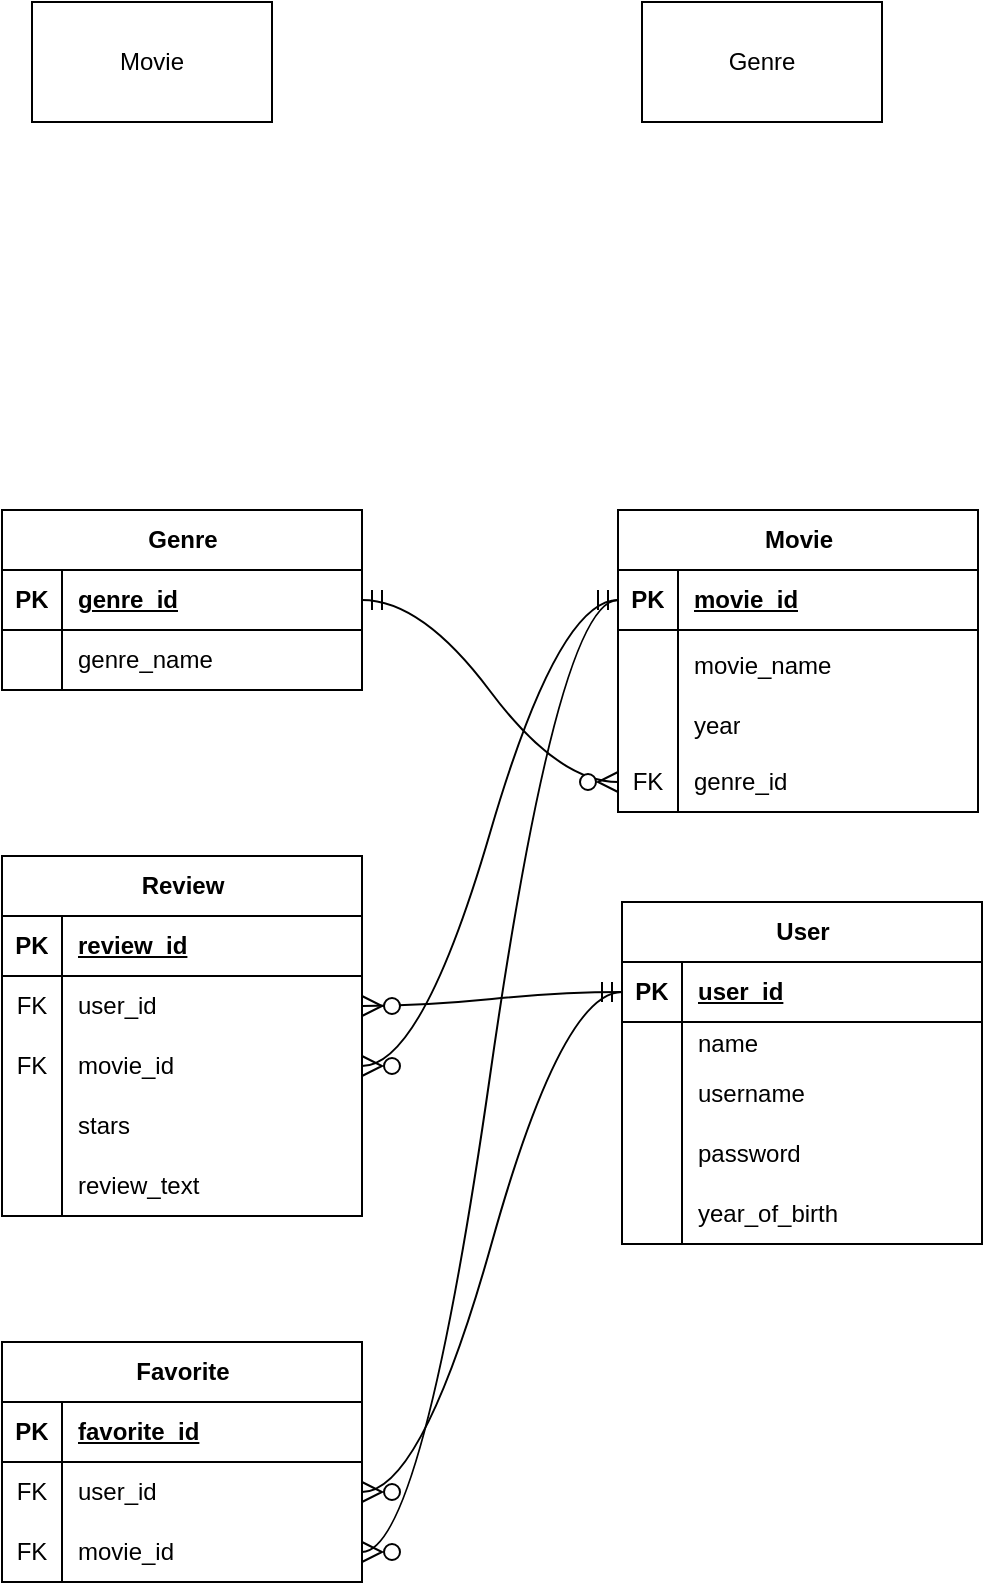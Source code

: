 <mxfile version="24.8.4">
  <diagram name="Sivu-1" id="q-h8Gh1qifL0H0Z0N1cE">
    <mxGraphModel dx="1050" dy="1019" grid="0" gridSize="10" guides="1" tooltips="1" connect="1" arrows="1" fold="1" page="0" pageScale="1" pageWidth="827" pageHeight="1169" math="0" shadow="0">
      <root>
        <mxCell id="0" />
        <mxCell id="1" parent="0" />
        <mxCell id="parZEccUY1Lb-XunvJWg-5" value="Genre" style="shape=table;startSize=30;container=1;collapsible=1;childLayout=tableLayout;fixedRows=1;rowLines=0;fontStyle=1;align=center;resizeLast=1;html=1;" vertex="1" parent="1">
          <mxGeometry x="21" y="155" width="180" height="90" as="geometry" />
        </mxCell>
        <mxCell id="parZEccUY1Lb-XunvJWg-6" value="" style="shape=tableRow;horizontal=0;startSize=0;swimlaneHead=0;swimlaneBody=0;fillColor=none;collapsible=0;dropTarget=0;points=[[0,0.5],[1,0.5]];portConstraint=eastwest;top=0;left=0;right=0;bottom=1;" vertex="1" parent="parZEccUY1Lb-XunvJWg-5">
          <mxGeometry y="30" width="180" height="30" as="geometry" />
        </mxCell>
        <mxCell id="parZEccUY1Lb-XunvJWg-7" value="PK" style="shape=partialRectangle;connectable=0;fillColor=none;top=0;left=0;bottom=0;right=0;fontStyle=1;overflow=hidden;whiteSpace=wrap;html=1;" vertex="1" parent="parZEccUY1Lb-XunvJWg-6">
          <mxGeometry width="30" height="30" as="geometry">
            <mxRectangle width="30" height="30" as="alternateBounds" />
          </mxGeometry>
        </mxCell>
        <mxCell id="parZEccUY1Lb-XunvJWg-8" value="genre_id" style="shape=partialRectangle;connectable=0;fillColor=none;top=0;left=0;bottom=0;right=0;align=left;spacingLeft=6;fontStyle=5;overflow=hidden;whiteSpace=wrap;html=1;" vertex="1" parent="parZEccUY1Lb-XunvJWg-6">
          <mxGeometry x="30" width="150" height="30" as="geometry">
            <mxRectangle width="150" height="30" as="alternateBounds" />
          </mxGeometry>
        </mxCell>
        <mxCell id="parZEccUY1Lb-XunvJWg-9" value="" style="shape=tableRow;horizontal=0;startSize=0;swimlaneHead=0;swimlaneBody=0;fillColor=none;collapsible=0;dropTarget=0;points=[[0,0.5],[1,0.5]];portConstraint=eastwest;top=0;left=0;right=0;bottom=0;" vertex="1" parent="parZEccUY1Lb-XunvJWg-5">
          <mxGeometry y="60" width="180" height="30" as="geometry" />
        </mxCell>
        <mxCell id="parZEccUY1Lb-XunvJWg-10" value="" style="shape=partialRectangle;connectable=0;fillColor=none;top=0;left=0;bottom=0;right=0;editable=1;overflow=hidden;whiteSpace=wrap;html=1;" vertex="1" parent="parZEccUY1Lb-XunvJWg-9">
          <mxGeometry width="30" height="30" as="geometry">
            <mxRectangle width="30" height="30" as="alternateBounds" />
          </mxGeometry>
        </mxCell>
        <mxCell id="parZEccUY1Lb-XunvJWg-11" value="genre_name" style="shape=partialRectangle;connectable=0;fillColor=none;top=0;left=0;bottom=0;right=0;align=left;spacingLeft=6;overflow=hidden;whiteSpace=wrap;html=1;" vertex="1" parent="parZEccUY1Lb-XunvJWg-9">
          <mxGeometry x="30" width="150" height="30" as="geometry">
            <mxRectangle width="150" height="30" as="alternateBounds" />
          </mxGeometry>
        </mxCell>
        <mxCell id="parZEccUY1Lb-XunvJWg-21" value="Movie" style="shape=table;startSize=30;container=1;collapsible=1;childLayout=tableLayout;fixedRows=1;rowLines=0;fontStyle=1;align=center;resizeLast=1;html=1;" vertex="1" parent="1">
          <mxGeometry x="329" y="155" width="180" height="151" as="geometry" />
        </mxCell>
        <mxCell id="parZEccUY1Lb-XunvJWg-22" value="" style="shape=tableRow;horizontal=0;startSize=0;swimlaneHead=0;swimlaneBody=0;fillColor=none;collapsible=0;dropTarget=0;points=[[0,0.5],[1,0.5]];portConstraint=eastwest;top=0;left=0;right=0;bottom=1;" vertex="1" parent="parZEccUY1Lb-XunvJWg-21">
          <mxGeometry y="30" width="180" height="30" as="geometry" />
        </mxCell>
        <mxCell id="parZEccUY1Lb-XunvJWg-23" value="PK" style="shape=partialRectangle;connectable=0;fillColor=none;top=0;left=0;bottom=0;right=0;fontStyle=1;overflow=hidden;whiteSpace=wrap;html=1;" vertex="1" parent="parZEccUY1Lb-XunvJWg-22">
          <mxGeometry width="30" height="30" as="geometry">
            <mxRectangle width="30" height="30" as="alternateBounds" />
          </mxGeometry>
        </mxCell>
        <mxCell id="parZEccUY1Lb-XunvJWg-24" value="movie_id" style="shape=partialRectangle;connectable=0;fillColor=none;top=0;left=0;bottom=0;right=0;align=left;spacingLeft=6;fontStyle=5;overflow=hidden;whiteSpace=wrap;html=1;" vertex="1" parent="parZEccUY1Lb-XunvJWg-22">
          <mxGeometry x="30" width="150" height="30" as="geometry">
            <mxRectangle width="150" height="30" as="alternateBounds" />
          </mxGeometry>
        </mxCell>
        <mxCell id="parZEccUY1Lb-XunvJWg-25" value="" style="shape=tableRow;horizontal=0;startSize=0;swimlaneHead=0;swimlaneBody=0;fillColor=none;collapsible=0;dropTarget=0;points=[[0,0.5],[1,0.5]];portConstraint=eastwest;top=0;left=0;right=0;bottom=0;" vertex="1" parent="parZEccUY1Lb-XunvJWg-21">
          <mxGeometry y="60" width="180" height="35" as="geometry" />
        </mxCell>
        <mxCell id="parZEccUY1Lb-XunvJWg-26" value="" style="shape=partialRectangle;connectable=0;fillColor=none;top=0;left=0;bottom=0;right=0;editable=1;overflow=hidden;whiteSpace=wrap;html=1;" vertex="1" parent="parZEccUY1Lb-XunvJWg-25">
          <mxGeometry width="30" height="35" as="geometry">
            <mxRectangle width="30" height="35" as="alternateBounds" />
          </mxGeometry>
        </mxCell>
        <mxCell id="parZEccUY1Lb-XunvJWg-27" value="movie_name" style="shape=partialRectangle;connectable=0;fillColor=none;top=0;left=0;bottom=0;right=0;align=left;spacingLeft=6;overflow=hidden;whiteSpace=wrap;html=1;" vertex="1" parent="parZEccUY1Lb-XunvJWg-25">
          <mxGeometry x="30" width="150" height="35" as="geometry">
            <mxRectangle width="150" height="35" as="alternateBounds" />
          </mxGeometry>
        </mxCell>
        <mxCell id="parZEccUY1Lb-XunvJWg-28" value="" style="shape=tableRow;horizontal=0;startSize=0;swimlaneHead=0;swimlaneBody=0;fillColor=none;collapsible=0;dropTarget=0;points=[[0,0.5],[1,0.5]];portConstraint=eastwest;top=0;left=0;right=0;bottom=0;" vertex="1" parent="parZEccUY1Lb-XunvJWg-21">
          <mxGeometry y="95" width="180" height="26" as="geometry" />
        </mxCell>
        <mxCell id="parZEccUY1Lb-XunvJWg-29" value="" style="shape=partialRectangle;connectable=0;fillColor=none;top=0;left=0;bottom=0;right=0;editable=1;overflow=hidden;whiteSpace=wrap;html=1;" vertex="1" parent="parZEccUY1Lb-XunvJWg-28">
          <mxGeometry width="30" height="26" as="geometry">
            <mxRectangle width="30" height="26" as="alternateBounds" />
          </mxGeometry>
        </mxCell>
        <mxCell id="parZEccUY1Lb-XunvJWg-30" value="year" style="shape=partialRectangle;connectable=0;fillColor=none;top=0;left=0;bottom=0;right=0;align=left;spacingLeft=6;overflow=hidden;whiteSpace=wrap;html=1;" vertex="1" parent="parZEccUY1Lb-XunvJWg-28">
          <mxGeometry x="30" width="150" height="26" as="geometry">
            <mxRectangle width="150" height="26" as="alternateBounds" />
          </mxGeometry>
        </mxCell>
        <mxCell id="parZEccUY1Lb-XunvJWg-31" value="" style="shape=tableRow;horizontal=0;startSize=0;swimlaneHead=0;swimlaneBody=0;fillColor=none;collapsible=0;dropTarget=0;points=[[0,0.5],[1,0.5]];portConstraint=eastwest;top=0;left=0;right=0;bottom=0;" vertex="1" parent="parZEccUY1Lb-XunvJWg-21">
          <mxGeometry y="121" width="180" height="30" as="geometry" />
        </mxCell>
        <mxCell id="parZEccUY1Lb-XunvJWg-32" value="FK" style="shape=partialRectangle;connectable=0;fillColor=none;top=0;left=0;bottom=0;right=0;editable=1;overflow=hidden;whiteSpace=wrap;html=1;" vertex="1" parent="parZEccUY1Lb-XunvJWg-31">
          <mxGeometry width="30" height="30" as="geometry">
            <mxRectangle width="30" height="30" as="alternateBounds" />
          </mxGeometry>
        </mxCell>
        <mxCell id="parZEccUY1Lb-XunvJWg-33" value="genre_id" style="shape=partialRectangle;connectable=0;fillColor=none;top=0;left=0;bottom=0;right=0;align=left;spacingLeft=6;overflow=hidden;whiteSpace=wrap;html=1;" vertex="1" parent="parZEccUY1Lb-XunvJWg-31">
          <mxGeometry x="30" width="150" height="30" as="geometry">
            <mxRectangle width="150" height="30" as="alternateBounds" />
          </mxGeometry>
        </mxCell>
        <mxCell id="parZEccUY1Lb-XunvJWg-37" value="Movie" style="rounded=0;whiteSpace=wrap;html=1;" vertex="1" parent="1">
          <mxGeometry x="36" y="-99" width="120" height="60" as="geometry" />
        </mxCell>
        <mxCell id="parZEccUY1Lb-XunvJWg-39" value="Genre" style="rounded=0;whiteSpace=wrap;html=1;" vertex="1" parent="1">
          <mxGeometry x="341" y="-99" width="120" height="60" as="geometry" />
        </mxCell>
        <mxCell id="parZEccUY1Lb-XunvJWg-40" value="User" style="shape=table;startSize=30;container=1;collapsible=1;childLayout=tableLayout;fixedRows=1;rowLines=0;fontStyle=1;align=center;resizeLast=1;html=1;" vertex="1" parent="1">
          <mxGeometry x="331" y="351" width="180" height="171" as="geometry" />
        </mxCell>
        <mxCell id="parZEccUY1Lb-XunvJWg-41" value="" style="shape=tableRow;horizontal=0;startSize=0;swimlaneHead=0;swimlaneBody=0;fillColor=none;collapsible=0;dropTarget=0;points=[[0,0.5],[1,0.5]];portConstraint=eastwest;top=0;left=0;right=0;bottom=1;" vertex="1" parent="parZEccUY1Lb-XunvJWg-40">
          <mxGeometry y="30" width="180" height="30" as="geometry" />
        </mxCell>
        <mxCell id="parZEccUY1Lb-XunvJWg-42" value="PK" style="shape=partialRectangle;connectable=0;fillColor=none;top=0;left=0;bottom=0;right=0;fontStyle=1;overflow=hidden;whiteSpace=wrap;html=1;" vertex="1" parent="parZEccUY1Lb-XunvJWg-41">
          <mxGeometry width="30" height="30" as="geometry">
            <mxRectangle width="30" height="30" as="alternateBounds" />
          </mxGeometry>
        </mxCell>
        <mxCell id="parZEccUY1Lb-XunvJWg-43" value="user_id" style="shape=partialRectangle;connectable=0;fillColor=none;top=0;left=0;bottom=0;right=0;align=left;spacingLeft=6;fontStyle=5;overflow=hidden;whiteSpace=wrap;html=1;" vertex="1" parent="parZEccUY1Lb-XunvJWg-41">
          <mxGeometry x="30" width="150" height="30" as="geometry">
            <mxRectangle width="150" height="30" as="alternateBounds" />
          </mxGeometry>
        </mxCell>
        <mxCell id="parZEccUY1Lb-XunvJWg-44" value="" style="shape=tableRow;horizontal=0;startSize=0;swimlaneHead=0;swimlaneBody=0;fillColor=none;collapsible=0;dropTarget=0;points=[[0,0.5],[1,0.5]];portConstraint=eastwest;top=0;left=0;right=0;bottom=0;" vertex="1" parent="parZEccUY1Lb-XunvJWg-40">
          <mxGeometry y="60" width="180" height="21" as="geometry" />
        </mxCell>
        <mxCell id="parZEccUY1Lb-XunvJWg-45" value="" style="shape=partialRectangle;connectable=0;fillColor=none;top=0;left=0;bottom=0;right=0;editable=1;overflow=hidden;whiteSpace=wrap;html=1;" vertex="1" parent="parZEccUY1Lb-XunvJWg-44">
          <mxGeometry width="30" height="21" as="geometry">
            <mxRectangle width="30" height="21" as="alternateBounds" />
          </mxGeometry>
        </mxCell>
        <mxCell id="parZEccUY1Lb-XunvJWg-46" value="name" style="shape=partialRectangle;connectable=0;fillColor=none;top=0;left=0;bottom=0;right=0;align=left;spacingLeft=6;overflow=hidden;whiteSpace=wrap;html=1;" vertex="1" parent="parZEccUY1Lb-XunvJWg-44">
          <mxGeometry x="30" width="150" height="21" as="geometry">
            <mxRectangle width="150" height="21" as="alternateBounds" />
          </mxGeometry>
        </mxCell>
        <mxCell id="parZEccUY1Lb-XunvJWg-47" value="" style="shape=tableRow;horizontal=0;startSize=0;swimlaneHead=0;swimlaneBody=0;fillColor=none;collapsible=0;dropTarget=0;points=[[0,0.5],[1,0.5]];portConstraint=eastwest;top=0;left=0;right=0;bottom=0;" vertex="1" parent="parZEccUY1Lb-XunvJWg-40">
          <mxGeometry y="81" width="180" height="30" as="geometry" />
        </mxCell>
        <mxCell id="parZEccUY1Lb-XunvJWg-48" value="" style="shape=partialRectangle;connectable=0;fillColor=none;top=0;left=0;bottom=0;right=0;editable=1;overflow=hidden;whiteSpace=wrap;html=1;" vertex="1" parent="parZEccUY1Lb-XunvJWg-47">
          <mxGeometry width="30" height="30" as="geometry">
            <mxRectangle width="30" height="30" as="alternateBounds" />
          </mxGeometry>
        </mxCell>
        <mxCell id="parZEccUY1Lb-XunvJWg-49" value="username" style="shape=partialRectangle;connectable=0;fillColor=none;top=0;left=0;bottom=0;right=0;align=left;spacingLeft=6;overflow=hidden;whiteSpace=wrap;html=1;" vertex="1" parent="parZEccUY1Lb-XunvJWg-47">
          <mxGeometry x="30" width="150" height="30" as="geometry">
            <mxRectangle width="150" height="30" as="alternateBounds" />
          </mxGeometry>
        </mxCell>
        <mxCell id="parZEccUY1Lb-XunvJWg-53" value="" style="shape=tableRow;horizontal=0;startSize=0;swimlaneHead=0;swimlaneBody=0;fillColor=none;collapsible=0;dropTarget=0;points=[[0,0.5],[1,0.5]];portConstraint=eastwest;top=0;left=0;right=0;bottom=0;" vertex="1" parent="parZEccUY1Lb-XunvJWg-40">
          <mxGeometry y="111" width="180" height="30" as="geometry" />
        </mxCell>
        <mxCell id="parZEccUY1Lb-XunvJWg-54" value="" style="shape=partialRectangle;connectable=0;fillColor=none;top=0;left=0;bottom=0;right=0;editable=1;overflow=hidden;whiteSpace=wrap;html=1;" vertex="1" parent="parZEccUY1Lb-XunvJWg-53">
          <mxGeometry width="30" height="30" as="geometry">
            <mxRectangle width="30" height="30" as="alternateBounds" />
          </mxGeometry>
        </mxCell>
        <mxCell id="parZEccUY1Lb-XunvJWg-55" value="password" style="shape=partialRectangle;connectable=0;fillColor=none;top=0;left=0;bottom=0;right=0;align=left;spacingLeft=6;overflow=hidden;whiteSpace=wrap;html=1;" vertex="1" parent="parZEccUY1Lb-XunvJWg-53">
          <mxGeometry x="30" width="150" height="30" as="geometry">
            <mxRectangle width="150" height="30" as="alternateBounds" />
          </mxGeometry>
        </mxCell>
        <mxCell id="parZEccUY1Lb-XunvJWg-50" value="" style="shape=tableRow;horizontal=0;startSize=0;swimlaneHead=0;swimlaneBody=0;fillColor=none;collapsible=0;dropTarget=0;points=[[0,0.5],[1,0.5]];portConstraint=eastwest;top=0;left=0;right=0;bottom=0;" vertex="1" parent="parZEccUY1Lb-XunvJWg-40">
          <mxGeometry y="141" width="180" height="30" as="geometry" />
        </mxCell>
        <mxCell id="parZEccUY1Lb-XunvJWg-51" value="" style="shape=partialRectangle;connectable=0;fillColor=none;top=0;left=0;bottom=0;right=0;editable=1;overflow=hidden;whiteSpace=wrap;html=1;" vertex="1" parent="parZEccUY1Lb-XunvJWg-50">
          <mxGeometry width="30" height="30" as="geometry">
            <mxRectangle width="30" height="30" as="alternateBounds" />
          </mxGeometry>
        </mxCell>
        <mxCell id="parZEccUY1Lb-XunvJWg-52" value="year_of_birth" style="shape=partialRectangle;connectable=0;fillColor=none;top=0;left=0;bottom=0;right=0;align=left;spacingLeft=6;overflow=hidden;whiteSpace=wrap;html=1;" vertex="1" parent="parZEccUY1Lb-XunvJWg-50">
          <mxGeometry x="30" width="150" height="30" as="geometry">
            <mxRectangle width="150" height="30" as="alternateBounds" />
          </mxGeometry>
        </mxCell>
        <mxCell id="parZEccUY1Lb-XunvJWg-56" value="Review" style="shape=table;startSize=30;container=1;collapsible=1;childLayout=tableLayout;fixedRows=1;rowLines=0;fontStyle=1;align=center;resizeLast=1;html=1;" vertex="1" parent="1">
          <mxGeometry x="21" y="328" width="180" height="180" as="geometry" />
        </mxCell>
        <mxCell id="parZEccUY1Lb-XunvJWg-57" value="" style="shape=tableRow;horizontal=0;startSize=0;swimlaneHead=0;swimlaneBody=0;fillColor=none;collapsible=0;dropTarget=0;points=[[0,0.5],[1,0.5]];portConstraint=eastwest;top=0;left=0;right=0;bottom=1;" vertex="1" parent="parZEccUY1Lb-XunvJWg-56">
          <mxGeometry y="30" width="180" height="30" as="geometry" />
        </mxCell>
        <mxCell id="parZEccUY1Lb-XunvJWg-58" value="PK" style="shape=partialRectangle;connectable=0;fillColor=none;top=0;left=0;bottom=0;right=0;fontStyle=1;overflow=hidden;whiteSpace=wrap;html=1;" vertex="1" parent="parZEccUY1Lb-XunvJWg-57">
          <mxGeometry width="30" height="30" as="geometry">
            <mxRectangle width="30" height="30" as="alternateBounds" />
          </mxGeometry>
        </mxCell>
        <mxCell id="parZEccUY1Lb-XunvJWg-59" value="review_id" style="shape=partialRectangle;connectable=0;fillColor=none;top=0;left=0;bottom=0;right=0;align=left;spacingLeft=6;fontStyle=5;overflow=hidden;whiteSpace=wrap;html=1;" vertex="1" parent="parZEccUY1Lb-XunvJWg-57">
          <mxGeometry x="30" width="150" height="30" as="geometry">
            <mxRectangle width="150" height="30" as="alternateBounds" />
          </mxGeometry>
        </mxCell>
        <mxCell id="parZEccUY1Lb-XunvJWg-60" value="" style="shape=tableRow;horizontal=0;startSize=0;swimlaneHead=0;swimlaneBody=0;fillColor=none;collapsible=0;dropTarget=0;points=[[0,0.5],[1,0.5]];portConstraint=eastwest;top=0;left=0;right=0;bottom=0;" vertex="1" parent="parZEccUY1Lb-XunvJWg-56">
          <mxGeometry y="60" width="180" height="30" as="geometry" />
        </mxCell>
        <mxCell id="parZEccUY1Lb-XunvJWg-61" value="FK" style="shape=partialRectangle;connectable=0;fillColor=none;top=0;left=0;bottom=0;right=0;editable=1;overflow=hidden;whiteSpace=wrap;html=1;" vertex="1" parent="parZEccUY1Lb-XunvJWg-60">
          <mxGeometry width="30" height="30" as="geometry">
            <mxRectangle width="30" height="30" as="alternateBounds" />
          </mxGeometry>
        </mxCell>
        <mxCell id="parZEccUY1Lb-XunvJWg-62" value="user_id" style="shape=partialRectangle;connectable=0;fillColor=none;top=0;left=0;bottom=0;right=0;align=left;spacingLeft=6;overflow=hidden;whiteSpace=wrap;html=1;" vertex="1" parent="parZEccUY1Lb-XunvJWg-60">
          <mxGeometry x="30" width="150" height="30" as="geometry">
            <mxRectangle width="150" height="30" as="alternateBounds" />
          </mxGeometry>
        </mxCell>
        <mxCell id="parZEccUY1Lb-XunvJWg-63" value="" style="shape=tableRow;horizontal=0;startSize=0;swimlaneHead=0;swimlaneBody=0;fillColor=none;collapsible=0;dropTarget=0;points=[[0,0.5],[1,0.5]];portConstraint=eastwest;top=0;left=0;right=0;bottom=0;" vertex="1" parent="parZEccUY1Lb-XunvJWg-56">
          <mxGeometry y="90" width="180" height="30" as="geometry" />
        </mxCell>
        <mxCell id="parZEccUY1Lb-XunvJWg-64" value="FK" style="shape=partialRectangle;connectable=0;fillColor=none;top=0;left=0;bottom=0;right=0;editable=1;overflow=hidden;whiteSpace=wrap;html=1;" vertex="1" parent="parZEccUY1Lb-XunvJWg-63">
          <mxGeometry width="30" height="30" as="geometry">
            <mxRectangle width="30" height="30" as="alternateBounds" />
          </mxGeometry>
        </mxCell>
        <mxCell id="parZEccUY1Lb-XunvJWg-65" value="movie_id" style="shape=partialRectangle;connectable=0;fillColor=none;top=0;left=0;bottom=0;right=0;align=left;spacingLeft=6;overflow=hidden;whiteSpace=wrap;html=1;" vertex="1" parent="parZEccUY1Lb-XunvJWg-63">
          <mxGeometry x="30" width="150" height="30" as="geometry">
            <mxRectangle width="150" height="30" as="alternateBounds" />
          </mxGeometry>
        </mxCell>
        <mxCell id="parZEccUY1Lb-XunvJWg-82" value="" style="shape=tableRow;horizontal=0;startSize=0;swimlaneHead=0;swimlaneBody=0;fillColor=none;collapsible=0;dropTarget=0;points=[[0,0.5],[1,0.5]];portConstraint=eastwest;top=0;left=0;right=0;bottom=0;" vertex="1" parent="parZEccUY1Lb-XunvJWg-56">
          <mxGeometry y="120" width="180" height="30" as="geometry" />
        </mxCell>
        <mxCell id="parZEccUY1Lb-XunvJWg-83" value="" style="shape=partialRectangle;connectable=0;fillColor=none;top=0;left=0;bottom=0;right=0;editable=1;overflow=hidden;whiteSpace=wrap;html=1;" vertex="1" parent="parZEccUY1Lb-XunvJWg-82">
          <mxGeometry width="30" height="30" as="geometry">
            <mxRectangle width="30" height="30" as="alternateBounds" />
          </mxGeometry>
        </mxCell>
        <mxCell id="parZEccUY1Lb-XunvJWg-84" value="stars" style="shape=partialRectangle;connectable=0;fillColor=none;top=0;left=0;bottom=0;right=0;align=left;spacingLeft=6;overflow=hidden;whiteSpace=wrap;html=1;" vertex="1" parent="parZEccUY1Lb-XunvJWg-82">
          <mxGeometry x="30" width="150" height="30" as="geometry">
            <mxRectangle width="150" height="30" as="alternateBounds" />
          </mxGeometry>
        </mxCell>
        <mxCell id="parZEccUY1Lb-XunvJWg-66" value="" style="shape=tableRow;horizontal=0;startSize=0;swimlaneHead=0;swimlaneBody=0;fillColor=none;collapsible=0;dropTarget=0;points=[[0,0.5],[1,0.5]];portConstraint=eastwest;top=0;left=0;right=0;bottom=0;" vertex="1" parent="parZEccUY1Lb-XunvJWg-56">
          <mxGeometry y="150" width="180" height="30" as="geometry" />
        </mxCell>
        <mxCell id="parZEccUY1Lb-XunvJWg-67" value="" style="shape=partialRectangle;connectable=0;fillColor=none;top=0;left=0;bottom=0;right=0;editable=1;overflow=hidden;whiteSpace=wrap;html=1;" vertex="1" parent="parZEccUY1Lb-XunvJWg-66">
          <mxGeometry width="30" height="30" as="geometry">
            <mxRectangle width="30" height="30" as="alternateBounds" />
          </mxGeometry>
        </mxCell>
        <mxCell id="parZEccUY1Lb-XunvJWg-68" value="review_text" style="shape=partialRectangle;connectable=0;fillColor=none;top=0;left=0;bottom=0;right=0;align=left;spacingLeft=6;overflow=hidden;whiteSpace=wrap;html=1;" vertex="1" parent="parZEccUY1Lb-XunvJWg-66">
          <mxGeometry x="30" width="150" height="30" as="geometry">
            <mxRectangle width="150" height="30" as="alternateBounds" />
          </mxGeometry>
        </mxCell>
        <mxCell id="parZEccUY1Lb-XunvJWg-69" value="Favorite" style="shape=table;startSize=30;container=1;collapsible=1;childLayout=tableLayout;fixedRows=1;rowLines=0;fontStyle=1;align=center;resizeLast=1;html=1;" vertex="1" parent="1">
          <mxGeometry x="21" y="571" width="180" height="120" as="geometry" />
        </mxCell>
        <mxCell id="parZEccUY1Lb-XunvJWg-70" value="" style="shape=tableRow;horizontal=0;startSize=0;swimlaneHead=0;swimlaneBody=0;fillColor=none;collapsible=0;dropTarget=0;points=[[0,0.5],[1,0.5]];portConstraint=eastwest;top=0;left=0;right=0;bottom=1;" vertex="1" parent="parZEccUY1Lb-XunvJWg-69">
          <mxGeometry y="30" width="180" height="30" as="geometry" />
        </mxCell>
        <mxCell id="parZEccUY1Lb-XunvJWg-71" value="PK" style="shape=partialRectangle;connectable=0;fillColor=none;top=0;left=0;bottom=0;right=0;fontStyle=1;overflow=hidden;whiteSpace=wrap;html=1;" vertex="1" parent="parZEccUY1Lb-XunvJWg-70">
          <mxGeometry width="30" height="30" as="geometry">
            <mxRectangle width="30" height="30" as="alternateBounds" />
          </mxGeometry>
        </mxCell>
        <mxCell id="parZEccUY1Lb-XunvJWg-72" value="favorite_id" style="shape=partialRectangle;connectable=0;fillColor=none;top=0;left=0;bottom=0;right=0;align=left;spacingLeft=6;fontStyle=5;overflow=hidden;whiteSpace=wrap;html=1;" vertex="1" parent="parZEccUY1Lb-XunvJWg-70">
          <mxGeometry x="30" width="150" height="30" as="geometry">
            <mxRectangle width="150" height="30" as="alternateBounds" />
          </mxGeometry>
        </mxCell>
        <mxCell id="parZEccUY1Lb-XunvJWg-73" value="" style="shape=tableRow;horizontal=0;startSize=0;swimlaneHead=0;swimlaneBody=0;fillColor=none;collapsible=0;dropTarget=0;points=[[0,0.5],[1,0.5]];portConstraint=eastwest;top=0;left=0;right=0;bottom=0;" vertex="1" parent="parZEccUY1Lb-XunvJWg-69">
          <mxGeometry y="60" width="180" height="30" as="geometry" />
        </mxCell>
        <mxCell id="parZEccUY1Lb-XunvJWg-74" value="FK" style="shape=partialRectangle;connectable=0;fillColor=none;top=0;left=0;bottom=0;right=0;editable=1;overflow=hidden;whiteSpace=wrap;html=1;" vertex="1" parent="parZEccUY1Lb-XunvJWg-73">
          <mxGeometry width="30" height="30" as="geometry">
            <mxRectangle width="30" height="30" as="alternateBounds" />
          </mxGeometry>
        </mxCell>
        <mxCell id="parZEccUY1Lb-XunvJWg-75" value="user_id" style="shape=partialRectangle;connectable=0;fillColor=none;top=0;left=0;bottom=0;right=0;align=left;spacingLeft=6;overflow=hidden;whiteSpace=wrap;html=1;" vertex="1" parent="parZEccUY1Lb-XunvJWg-73">
          <mxGeometry x="30" width="150" height="30" as="geometry">
            <mxRectangle width="150" height="30" as="alternateBounds" />
          </mxGeometry>
        </mxCell>
        <mxCell id="parZEccUY1Lb-XunvJWg-76" value="" style="shape=tableRow;horizontal=0;startSize=0;swimlaneHead=0;swimlaneBody=0;fillColor=none;collapsible=0;dropTarget=0;points=[[0,0.5],[1,0.5]];portConstraint=eastwest;top=0;left=0;right=0;bottom=0;" vertex="1" parent="parZEccUY1Lb-XunvJWg-69">
          <mxGeometry y="90" width="180" height="30" as="geometry" />
        </mxCell>
        <mxCell id="parZEccUY1Lb-XunvJWg-77" value="FK" style="shape=partialRectangle;connectable=0;fillColor=none;top=0;left=0;bottom=0;right=0;editable=1;overflow=hidden;whiteSpace=wrap;html=1;" vertex="1" parent="parZEccUY1Lb-XunvJWg-76">
          <mxGeometry width="30" height="30" as="geometry">
            <mxRectangle width="30" height="30" as="alternateBounds" />
          </mxGeometry>
        </mxCell>
        <mxCell id="parZEccUY1Lb-XunvJWg-78" value="movie_id" style="shape=partialRectangle;connectable=0;fillColor=none;top=0;left=0;bottom=0;right=0;align=left;spacingLeft=6;overflow=hidden;whiteSpace=wrap;html=1;" vertex="1" parent="parZEccUY1Lb-XunvJWg-76">
          <mxGeometry x="30" width="150" height="30" as="geometry">
            <mxRectangle width="150" height="30" as="alternateBounds" />
          </mxGeometry>
        </mxCell>
        <mxCell id="parZEccUY1Lb-XunvJWg-85" value="" style="edgeStyle=entityRelationEdgeStyle;fontSize=12;html=1;endArrow=ERzeroToMany;startArrow=ERmandOne;rounded=0;startSize=8;endSize=8;curved=1;exitX=1;exitY=0.5;exitDx=0;exitDy=0;entryX=0;entryY=0.5;entryDx=0;entryDy=0;" edge="1" parent="1" source="parZEccUY1Lb-XunvJWg-6" target="parZEccUY1Lb-XunvJWg-31">
          <mxGeometry width="100" height="100" relative="1" as="geometry">
            <mxPoint x="172" y="304" as="sourcePoint" />
            <mxPoint x="329" y="392" as="targetPoint" />
          </mxGeometry>
        </mxCell>
        <mxCell id="parZEccUY1Lb-XunvJWg-86" value="" style="edgeStyle=entityRelationEdgeStyle;fontSize=12;html=1;endArrow=ERzeroToMany;startArrow=ERmandOne;rounded=0;startSize=8;endSize=8;curved=1;exitX=0;exitY=0.5;exitDx=0;exitDy=0;entryX=1;entryY=0.5;entryDx=0;entryDy=0;" edge="1" parent="1" source="parZEccUY1Lb-XunvJWg-22" target="parZEccUY1Lb-XunvJWg-63">
          <mxGeometry width="100" height="100" relative="1" as="geometry">
            <mxPoint x="229" y="492" as="sourcePoint" />
            <mxPoint x="329" y="392" as="targetPoint" />
          </mxGeometry>
        </mxCell>
        <mxCell id="parZEccUY1Lb-XunvJWg-87" value="" style="edgeStyle=entityRelationEdgeStyle;fontSize=12;html=1;endArrow=ERzeroToMany;startArrow=ERmandOne;rounded=0;startSize=8;endSize=8;curved=1;exitX=0;exitY=0.5;exitDx=0;exitDy=0;entryX=1;entryY=0.5;entryDx=0;entryDy=0;" edge="1" parent="1" source="parZEccUY1Lb-XunvJWg-41" target="parZEccUY1Lb-XunvJWg-73">
          <mxGeometry width="100" height="100" relative="1" as="geometry">
            <mxPoint x="229" y="492" as="sourcePoint" />
            <mxPoint x="257" y="557" as="targetPoint" />
          </mxGeometry>
        </mxCell>
        <mxCell id="parZEccUY1Lb-XunvJWg-88" value="" style="edgeStyle=entityRelationEdgeStyle;fontSize=12;html=1;endArrow=ERzeroToMany;startArrow=ERmandOne;rounded=0;startSize=8;endSize=8;curved=1;exitX=0;exitY=0.5;exitDx=0;exitDy=0;entryX=1;entryY=0.5;entryDx=0;entryDy=0;" edge="1" parent="1" source="parZEccUY1Lb-XunvJWg-41" target="parZEccUY1Lb-XunvJWg-60">
          <mxGeometry width="100" height="100" relative="1" as="geometry">
            <mxPoint x="229" y="437" as="sourcePoint" />
            <mxPoint x="329" y="337" as="targetPoint" />
          </mxGeometry>
        </mxCell>
        <mxCell id="parZEccUY1Lb-XunvJWg-89" value="" style="edgeStyle=entityRelationEdgeStyle;fontSize=12;html=1;endArrow=ERzeroToMany;startArrow=ERmandOne;rounded=0;startSize=8;endSize=8;curved=1;exitX=0;exitY=0.5;exitDx=0;exitDy=0;entryX=1;entryY=0.5;entryDx=0;entryDy=0;" edge="1" parent="1" source="parZEccUY1Lb-XunvJWg-22" target="parZEccUY1Lb-XunvJWg-76">
          <mxGeometry width="100" height="100" relative="1" as="geometry">
            <mxPoint x="229" y="437" as="sourcePoint" />
            <mxPoint x="329" y="337" as="targetPoint" />
          </mxGeometry>
        </mxCell>
      </root>
    </mxGraphModel>
  </diagram>
</mxfile>
